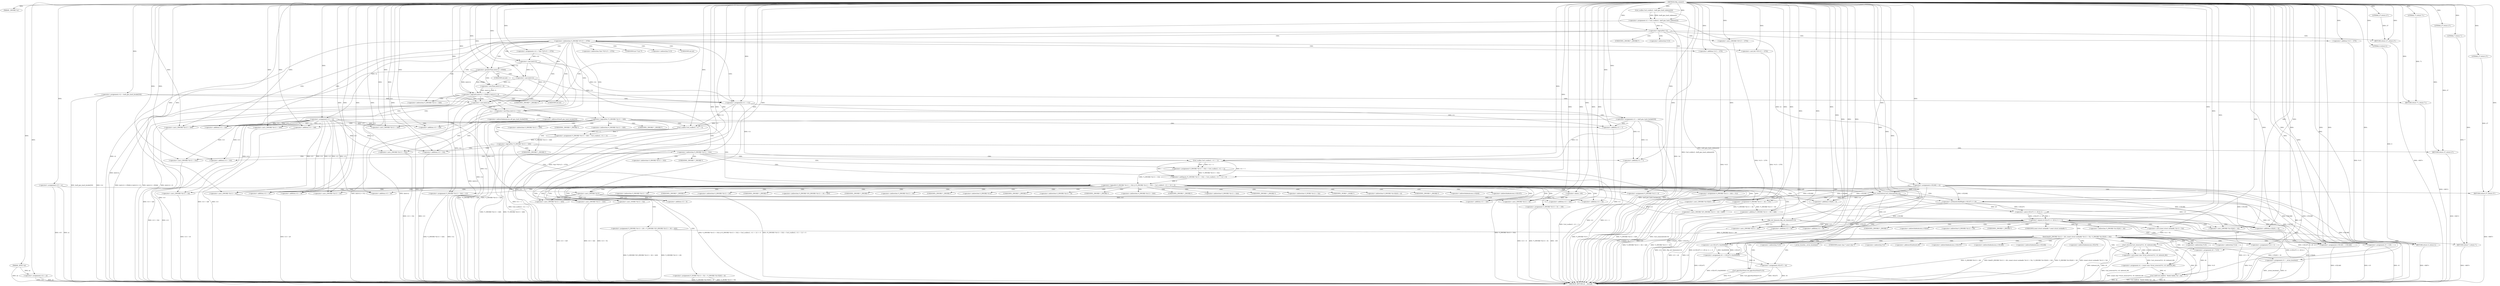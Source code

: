 digraph tftp_connect {  
"1000113" [label = "(METHOD,tftp_connect)" ]
"1000428" [label = "(METHOD_RETURN,int __fastcall)" ]
"1000114" [label = "(PARAM,_DWORD *a1)" ]
"1000115" [label = "(PARAM,_BYTE *a2)" ]
"1000129" [label = "(<operator>.assignment,v15 = a1)" ]
"1000132" [label = "(<operator>.assignment,v14 = a2)" ]
"1000135" [label = "(<operator>.assignment,v12 = &elf_gnu_hash_bucket[30])" ]
"1000141" [label = "(<operator>.assignment,v2 = Curl_ccalloc(1, &elf_gnu_hash_indexes[2]))" ]
"1000143" [label = "(Curl_ccalloc,Curl_ccalloc(1, &elf_gnu_hash_indexes[2]))" ]
"1000149" [label = "(<operator>.assignment,v15[188] = v2)" ]
"1000154" [label = "(<operator>.assignment,v13 = v2)" ]
"1000158" [label = "(<operator>.logicalNot,!v2)" ]
"1000160" [label = "(RETURN,return 27;,return 27;)" ]
"1000161" [label = "(LITERAL,27,return 27;)" ]
"1000164" [label = "(<operator>.cast,(_DWORD *)(*v15 + 1576))" ]
"1000166" [label = "(<operator>.addition,*v15 + 1576)" ]
"1000171" [label = "(<operator>.assignment,v12 = *(int **)(*v15 + 1576))" ]
"1000174" [label = "(<operator>.cast,(int **)(*v15 + 1576))" ]
"1000176" [label = "(<operator>.addition,*v15 + 1576)" ]
"1000181" [label = "(<operator>.logicalOr,(int)v12 > 65464 || (int)v12 < 8)" ]
"1000182" [label = "(<operator>.greaterThan,(int)v12 > 65464)" ]
"1000183" [label = "(<operator>.cast,(int)v12)" ]
"1000187" [label = "(<operator>.lessThan,(int)v12 < 8)" ]
"1000188" [label = "(<operator>.cast,(int)v12)" ]
"1000192" [label = "(RETURN,return 71;,return 71;)" ]
"1000193" [label = "(LITERAL,71,return 71;)" ]
"1000194" [label = "(<operator>.assignment,v11 = v12)" ]
"1000198" [label = "(<operator>.lessThan,(int)v12 < 512)" ]
"1000199" [label = "(<operator>.cast,(int)v12)" ]
"1000203" [label = "(<operator>.assignment,v11 = &elf_gnu_hash_bucket[30])" ]
"1000210" [label = "(<operator>.logicalNot,!*(_DWORD *)(v13 + 328))" ]
"1000212" [label = "(<operator>.cast,(_DWORD *)(v13 + 328))" ]
"1000214" [label = "(<operator>.addition,v13 + 328)" ]
"1000218" [label = "(<operator>.assignment,*(_DWORD *)(v13 + 328) = Curl_ccalloc(1, v11 + 1))" ]
"1000220" [label = "(<operator>.cast,(_DWORD *)(v13 + 328))" ]
"1000222" [label = "(<operator>.addition,v13 + 328)" ]
"1000225" [label = "(Curl_ccalloc,Curl_ccalloc(1, v11 + 1))" ]
"1000227" [label = "(<operator>.addition,v11 + 1)" ]
"1000231" [label = "(<operator>.logicalNot,!*(_DWORD *)(v13 + 328))" ]
"1000233" [label = "(<operator>.cast,(_DWORD *)(v13 + 328))" ]
"1000235" [label = "(<operator>.addition,v13 + 328)" ]
"1000238" [label = "(RETURN,return 27;,return 27;)" ]
"1000239" [label = "(LITERAL,27,return 27;)" ]
"1000241" [label = "(<operator>.logicalOr,*(_DWORD *)(v13 + 332) || (*(_DWORD *)(v13 + 332) = Curl_ccalloc(1, v11 + 1)) != 0)" ]
"1000243" [label = "(<operator>.cast,(_DWORD *)(v13 + 332))" ]
"1000245" [label = "(<operator>.addition,v13 + 332)" ]
"1000248" [label = "(<operator>.notEquals,(*(_DWORD *)(v13 + 332) = Curl_ccalloc(1, v11 + 1)) != 0)" ]
"1000249" [label = "(<operator>.assignment,*(_DWORD *)(v13 + 332) = Curl_ccalloc(1, v11 + 1))" ]
"1000251" [label = "(<operator>.cast,(_DWORD *)(v13 + 332))" ]
"1000253" [label = "(<operator>.addition,v13 + 332)" ]
"1000256" [label = "(Curl_ccalloc,Curl_ccalloc(1, v11 + 1))" ]
"1000258" [label = "(<operator>.addition,v11 + 1)" ]
"1000263" [label = "(Curl_conncontrol,Curl_conncontrol(v15))" ]
"1000265" [label = "(<operator>.assignment,*(_DWORD *)(v13 + 16) = v15)" ]
"1000267" [label = "(<operator>.cast,(_DWORD *)(v13 + 16))" ]
"1000269" [label = "(<operator>.addition,v13 + 16)" ]
"1000273" [label = "(<operator>.assignment,*(_DWORD *)(v13 + 20) = *(_DWORD *)(*(_DWORD *)(v13 + 16) + 420))" ]
"1000275" [label = "(<operator>.cast,(_DWORD *)(v13 + 20))" ]
"1000277" [label = "(<operator>.addition,v13 + 20)" ]
"1000281" [label = "(<operator>.cast,(_DWORD *)(*(_DWORD *)(v13 + 16) + 420))" ]
"1000283" [label = "(<operator>.addition,*(_DWORD *)(v13 + 16) + 420)" ]
"1000285" [label = "(<operator>.cast,(_DWORD *)(v13 + 16))" ]
"1000287" [label = "(<operator>.addition,v13 + 16)" ]
"1000291" [label = "(<operator>.assignment,*(_DWORD *)v13 = 0)" ]
"1000293" [label = "(<operator>.cast,(_DWORD *)v13)" ]
"1000297" [label = "(<operator>.assignment,*(_DWORD *)(v13 + 8) = -100)" ]
"1000299" [label = "(<operator>.cast,(_DWORD *)(v13 + 8))" ]
"1000301" [label = "(<operator>.addition,v13 + 8)" ]
"1000304" [label = "(<operator>.minus,-100)" ]
"1000306" [label = "(<operator>.assignment,*(_DWORD *)(v13 + 320) = 512)" ]
"1000308" [label = "(<operator>.cast,(_DWORD *)(v13 + 320))" ]
"1000310" [label = "(<operator>.addition,v13 + 320)" ]
"1000314" [label = "(<operator>.assignment,*(_DWORD *)(v13 + 324) = v12)" ]
"1000316" [label = "(<operator>.cast,(_DWORD *)(v13 + 324))" ]
"1000318" [label = "(<operator>.addition,v13 + 324)" ]
"1000322" [label = "(<operator>.assignment,*(_WORD *)(v13 + 52) = *(_DWORD *)(v15[20] + 4))" ]
"1000324" [label = "(<operator>.cast,(_WORD *)(v13 + 52))" ]
"1000326" [label = "(<operator>.addition,v13 + 52)" ]
"1000330" [label = "(<operator>.cast,(_DWORD *)(v15[20] + 4))" ]
"1000332" [label = "(<operator>.addition,v15[20] + 4)" ]
"1000337" [label = "(tftp_set_timeouts,tftp_set_timeouts(v13))" ]
"1000340" [label = "(<operator>.equals,((v15[147] >> 25) & 1) == 0)" ]
"1000341" [label = "(<operator>.and,(v15[147] >> 25) & 1)" ]
"1000342" [label = "(<operator>.arithmeticShiftRight,v15[147] >> 25)" ]
"1000351" [label = "(bind,bind(*(_DWORD *)(v13 + 20), (const struct sockaddr *)(v13 + 52), *(_DWORD *)(v15[20] + 16)))" ]
"1000353" [label = "(<operator>.cast,(_DWORD *)(v13 + 20))" ]
"1000355" [label = "(<operator>.addition,v13 + 20)" ]
"1000358" [label = "(<operator>.cast,(const struct sockaddr *)(v13 + 52))" ]
"1000360" [label = "(<operator>.addition,v13 + 52)" ]
"1000364" [label = "(<operator>.cast,(_DWORD *)(v15[20] + 16))" ]
"1000366" [label = "(<operator>.addition,v15[20] + 16)" ]
"1000372" [label = "(<operator>.assignment,v8 = *v15)" ]
"1000376" [label = "(<operator>.assignment,v3 = _errno_location())" ]
"1000379" [label = "(<operator>.assignment,v4 = (const char *)Curl_strerror(*v3, v9, &dword_80))" ]
"1000381" [label = "(<operator>.cast,(const char *)Curl_strerror(*v3, v9, &dword_80))" ]
"1000383" [label = "(Curl_strerror,Curl_strerror(*v3, v9, &dword_80))" ]
"1000389" [label = "(Curl_failf,Curl_failf(v8, \"bind() failed; %s\", v4))" ]
"1000393" [label = "(RETURN,return 7;,return 7;)" ]
"1000394" [label = "(LITERAL,7,return 7;)" ]
"1000395" [label = "(<operator>.assignment,v5 = v15)" ]
"1000398" [label = "(<operator>.assignment,v6 = v15[147] | 0x2000000)" ]
"1000400" [label = "(<operator>.or,v15[147] | 0x2000000)" ]
"1000405" [label = "(<operator>.assignment,v15[148] = v15[148])" ]
"1000412" [label = "(<operator>.assignment,v5[147] = v6)" ]
"1000417" [label = "(Curl_pgrsStartNow,Curl_pgrsStartNow(*v15))" ]
"1000420" [label = "(<operator>.assignment,*v14 = 1)" ]
"1000424" [label = "(RETURN,return 0;,return 0;)" ]
"1000425" [label = "(LITERAL,0,return 0;)" ]
"1000426" [label = "(RETURN,return 27;,return 27;)" ]
"1000427" [label = "(LITERAL,27,return 27;)" ]
"1000163" [label = "(<operator>.indirection,*(_DWORD *)(*v15 + 1576))" ]
"1000165" [label = "(UNKNOWN,_DWORD *,_DWORD *)" ]
"1000167" [label = "(<operator>.indirection,*v15)" ]
"1000173" [label = "(<operator>.indirection,*(int **)(*v15 + 1576))" ]
"1000175" [label = "(UNKNOWN,int **,int **)" ]
"1000177" [label = "(<operator>.indirection,*v15)" ]
"1000184" [label = "(UNKNOWN,int,int)" ]
"1000189" [label = "(UNKNOWN,int,int)" ]
"1000200" [label = "(UNKNOWN,int,int)" ]
"1000205" [label = "(<operator>.addressOf,&elf_gnu_hash_bucket[30])" ]
"1000206" [label = "(<operator>.indirectIndexAccess,elf_gnu_hash_bucket[30])" ]
"1000211" [label = "(<operator>.indirection,*(_DWORD *)(v13 + 328))" ]
"1000213" [label = "(UNKNOWN,_DWORD *,_DWORD *)" ]
"1000219" [label = "(<operator>.indirection,*(_DWORD *)(v13 + 328))" ]
"1000221" [label = "(UNKNOWN,_DWORD *,_DWORD *)" ]
"1000232" [label = "(<operator>.indirection,*(_DWORD *)(v13 + 328))" ]
"1000234" [label = "(UNKNOWN,_DWORD *,_DWORD *)" ]
"1000242" [label = "(<operator>.indirection,*(_DWORD *)(v13 + 332))" ]
"1000244" [label = "(UNKNOWN,_DWORD *,_DWORD *)" ]
"1000250" [label = "(<operator>.indirection,*(_DWORD *)(v13 + 332))" ]
"1000252" [label = "(UNKNOWN,_DWORD *,_DWORD *)" ]
"1000266" [label = "(<operator>.indirection,*(_DWORD *)(v13 + 16))" ]
"1000268" [label = "(UNKNOWN,_DWORD *,_DWORD *)" ]
"1000274" [label = "(<operator>.indirection,*(_DWORD *)(v13 + 20))" ]
"1000276" [label = "(UNKNOWN,_DWORD *,_DWORD *)" ]
"1000280" [label = "(<operator>.indirection,*(_DWORD *)(*(_DWORD *)(v13 + 16) + 420))" ]
"1000282" [label = "(UNKNOWN,_DWORD *,_DWORD *)" ]
"1000284" [label = "(<operator>.indirection,*(_DWORD *)(v13 + 16))" ]
"1000286" [label = "(UNKNOWN,_DWORD *,_DWORD *)" ]
"1000292" [label = "(<operator>.indirection,*(_DWORD *)v13)" ]
"1000294" [label = "(UNKNOWN,_DWORD *,_DWORD *)" ]
"1000298" [label = "(<operator>.indirection,*(_DWORD *)(v13 + 8))" ]
"1000300" [label = "(UNKNOWN,_DWORD *,_DWORD *)" ]
"1000307" [label = "(<operator>.indirection,*(_DWORD *)(v13 + 320))" ]
"1000309" [label = "(UNKNOWN,_DWORD *,_DWORD *)" ]
"1000315" [label = "(<operator>.indirection,*(_DWORD *)(v13 + 324))" ]
"1000317" [label = "(UNKNOWN,_DWORD *,_DWORD *)" ]
"1000323" [label = "(<operator>.indirection,*(_WORD *)(v13 + 52))" ]
"1000325" [label = "(UNKNOWN,_WORD *,_WORD *)" ]
"1000329" [label = "(<operator>.indirection,*(_DWORD *)(v15[20] + 4))" ]
"1000331" [label = "(UNKNOWN,_DWORD *,_DWORD *)" ]
"1000333" [label = "(<operator>.indirectIndexAccess,v15[20])" ]
"1000343" [label = "(<operator>.indirectIndexAccess,v15[147])" ]
"1000352" [label = "(<operator>.indirection,*(_DWORD *)(v13 + 20))" ]
"1000354" [label = "(UNKNOWN,_DWORD *,_DWORD *)" ]
"1000359" [label = "(UNKNOWN,const struct sockaddr *,const struct sockaddr *)" ]
"1000363" [label = "(<operator>.indirection,*(_DWORD *)(v15[20] + 16))" ]
"1000365" [label = "(UNKNOWN,_DWORD *,_DWORD *)" ]
"1000367" [label = "(<operator>.indirectIndexAccess,v15[20])" ]
"1000374" [label = "(<operator>.indirection,*v15)" ]
"1000378" [label = "(_errno_location,_errno_location())" ]
"1000382" [label = "(UNKNOWN,const char *,const char *)" ]
"1000384" [label = "(<operator>.indirection,*v3)" ]
"1000387" [label = "(<operator>.addressOf,&dword_80)" ]
"1000401" [label = "(<operator>.indirectIndexAccess,v15[147])" ]
"1000406" [label = "(<operator>.indirectIndexAccess,v15[148])" ]
"1000409" [label = "(<operator>.indirectIndexAccess,v15[148])" ]
"1000413" [label = "(<operator>.indirectIndexAccess,v5[147])" ]
"1000418" [label = "(<operator>.indirection,*v15)" ]
"1000421" [label = "(<operator>.indirection,*v14)" ]
  "1000238" -> "1000428"  [ label = "DDG: <RET>"] 
  "1000426" -> "1000428"  [ label = "DDG: <RET>"] 
  "1000393" -> "1000428"  [ label = "DDG: <RET>"] 
  "1000424" -> "1000428"  [ label = "DDG: <RET>"] 
  "1000160" -> "1000428"  [ label = "DDG: <RET>"] 
  "1000192" -> "1000428"  [ label = "DDG: <RET>"] 
  "1000181" -> "1000428"  [ label = "DDG: (int)v12 > 65464 || (int)v12 < 8"] 
  "1000166" -> "1000428"  [ label = "DDG: *v15"] 
  "1000135" -> "1000428"  [ label = "DDG: v12"] 
  "1000412" -> "1000428"  [ label = "DDG: v6"] 
  "1000141" -> "1000428"  [ label = "DDG: Curl_ccalloc(1, &elf_gnu_hash_indexes[2])"] 
  "1000341" -> "1000428"  [ label = "DDG: v15[147] >> 25"] 
  "1000372" -> "1000428"  [ label = "DDG: *v15"] 
  "1000203" -> "1000428"  [ label = "DDG: &elf_gnu_hash_bucket[30]"] 
  "1000389" -> "1000428"  [ label = "DDG: Curl_failf(v8, \"bind() failed; %s\", v4)"] 
  "1000306" -> "1000428"  [ label = "DDG: *(_DWORD *)(v13 + 320)"] 
  "1000198" -> "1000428"  [ label = "DDG: (int)v12"] 
  "1000351" -> "1000428"  [ label = "DDG: *(_DWORD *)(v13 + 20)"] 
  "1000164" -> "1000428"  [ label = "DDG: *v15 + 1576"] 
  "1000258" -> "1000428"  [ label = "DDG: v11"] 
  "1000314" -> "1000428"  [ label = "DDG: v12"] 
  "1000337" -> "1000428"  [ label = "DDG: tftp_set_timeouts(v13)"] 
  "1000417" -> "1000428"  [ label = "DDG: Curl_pgrsStartNow(*v15)"] 
  "1000351" -> "1000428"  [ label = "DDG: bind(*(_DWORD *)(v13 + 20), (const struct sockaddr *)(v13 + 52), *(_DWORD *)(v15[20] + 16))"] 
  "1000256" -> "1000428"  [ label = "DDG: v11 + 1"] 
  "1000245" -> "1000428"  [ label = "DDG: v13"] 
  "1000210" -> "1000428"  [ label = "DDG: *(_DWORD *)(v13 + 328)"] 
  "1000322" -> "1000428"  [ label = "DDG: *(_WORD *)(v13 + 52)"] 
  "1000400" -> "1000428"  [ label = "DDG: v15[147]"] 
  "1000389" -> "1000428"  [ label = "DDG: v4"] 
  "1000405" -> "1000428"  [ label = "DDG: v15[148]"] 
  "1000249" -> "1000428"  [ label = "DDG: Curl_ccalloc(1, v11 + 1)"] 
  "1000281" -> "1000428"  [ label = "DDG: *(_DWORD *)(v13 + 16) + 420"] 
  "1000353" -> "1000428"  [ label = "DDG: v13 + 20"] 
  "1000297" -> "1000428"  [ label = "DDG: *(_DWORD *)(v13 + 8)"] 
  "1000129" -> "1000428"  [ label = "DDG: v15"] 
  "1000265" -> "1000428"  [ label = "DDG: v15"] 
  "1000383" -> "1000428"  [ label = "DDG: *v3"] 
  "1000273" -> "1000428"  [ label = "DDG: *(_DWORD *)(v13 + 20)"] 
  "1000135" -> "1000428"  [ label = "DDG: &elf_gnu_hash_bucket[30]"] 
  "1000132" -> "1000428"  [ label = "DDG: a2"] 
  "1000299" -> "1000428"  [ label = "DDG: v13 + 8"] 
  "1000212" -> "1000428"  [ label = "DDG: v13 + 328"] 
  "1000225" -> "1000428"  [ label = "DDG: v11 + 1"] 
  "1000398" -> "1000428"  [ label = "DDG: v15[147] | 0x2000000"] 
  "1000241" -> "1000428"  [ label = "DDG: *(_DWORD *)(v13 + 332) || (*(_DWORD *)(v13 + 332) = Curl_ccalloc(1, v11 + 1)) != 0"] 
  "1000340" -> "1000428"  [ label = "DDG: (v15[147] >> 25) & 1"] 
  "1000182" -> "1000428"  [ label = "DDG: (int)v12"] 
  "1000383" -> "1000428"  [ label = "DDG: &dword_80"] 
  "1000132" -> "1000428"  [ label = "DDG: v14"] 
  "1000291" -> "1000428"  [ label = "DDG: *(_DWORD *)v13"] 
  "1000149" -> "1000428"  [ label = "DDG: v15[188]"] 
  "1000181" -> "1000428"  [ label = "DDG: (int)v12 > 65464"] 
  "1000308" -> "1000428"  [ label = "DDG: v13 + 320"] 
  "1000203" -> "1000428"  [ label = "DDG: v11"] 
  "1000251" -> "1000428"  [ label = "DDG: v13 + 332"] 
  "1000235" -> "1000428"  [ label = "DDG: v13"] 
  "1000154" -> "1000428"  [ label = "DDG: v13"] 
  "1000158" -> "1000428"  [ label = "DDG: !v2"] 
  "1000188" -> "1000428"  [ label = "DDG: v12"] 
  "1000275" -> "1000428"  [ label = "DDG: v13 + 20"] 
  "1000115" -> "1000428"  [ label = "DDG: a2"] 
  "1000263" -> "1000428"  [ label = "DDG: Curl_conncontrol(v15)"] 
  "1000297" -> "1000428"  [ label = "DDG: -100"] 
  "1000366" -> "1000428"  [ label = "DDG: v15[20]"] 
  "1000376" -> "1000428"  [ label = "DDG: _errno_location()"] 
  "1000158" -> "1000428"  [ label = "DDG: v2"] 
  "1000231" -> "1000428"  [ label = "DDG: *(_DWORD *)(v13 + 328)"] 
  "1000360" -> "1000428"  [ label = "DDG: v13"] 
  "1000183" -> "1000428"  [ label = "DDG: v12"] 
  "1000129" -> "1000428"  [ label = "DDG: a1"] 
  "1000241" -> "1000428"  [ label = "DDG: (*(_DWORD *)(v13 + 332) = Curl_ccalloc(1, v11 + 1)) != 0"] 
  "1000342" -> "1000428"  [ label = "DDG: v15[147]"] 
  "1000218" -> "1000428"  [ label = "DDG: Curl_ccalloc(1, v11 + 1)"] 
  "1000364" -> "1000428"  [ label = "DDG: v15[20] + 16"] 
  "1000231" -> "1000428"  [ label = "DDG: !*(_DWORD *)(v13 + 328)"] 
  "1000285" -> "1000428"  [ label = "DDG: v13 + 16"] 
  "1000198" -> "1000428"  [ label = "DDG: (int)v12 < 512"] 
  "1000330" -> "1000428"  [ label = "DDG: v15[20] + 4"] 
  "1000187" -> "1000428"  [ label = "DDG: (int)v12"] 
  "1000314" -> "1000428"  [ label = "DDG: *(_DWORD *)(v13 + 324)"] 
  "1000273" -> "1000428"  [ label = "DDG: *(_DWORD *)(*(_DWORD *)(v13 + 16) + 420)"] 
  "1000199" -> "1000428"  [ label = "DDG: v12"] 
  "1000181" -> "1000428"  [ label = "DDG: (int)v12 < 8"] 
  "1000227" -> "1000428"  [ label = "DDG: v11"] 
  "1000322" -> "1000428"  [ label = "DDG: *(_DWORD *)(v15[20] + 4)"] 
  "1000176" -> "1000428"  [ label = "DDG: *v15"] 
  "1000376" -> "1000428"  [ label = "DDG: v3"] 
  "1000241" -> "1000428"  [ label = "DDG: *(_DWORD *)(v13 + 332)"] 
  "1000174" -> "1000428"  [ label = "DDG: *v15 + 1576"] 
  "1000395" -> "1000428"  [ label = "DDG: v5"] 
  "1000351" -> "1000428"  [ label = "DDG: *(_DWORD *)(v15[20] + 16)"] 
  "1000143" -> "1000428"  [ label = "DDG: &elf_gnu_hash_indexes[2]"] 
  "1000395" -> "1000428"  [ label = "DDG: v15"] 
  "1000171" -> "1000428"  [ label = "DDG: *(int **)(*v15 + 1576)"] 
  "1000381" -> "1000428"  [ label = "DDG: Curl_strerror(*v3, v9, &dword_80)"] 
  "1000210" -> "1000428"  [ label = "DDG: !*(_DWORD *)(v13 + 328)"] 
  "1000283" -> "1000428"  [ label = "DDG: *(_DWORD *)(v13 + 16)"] 
  "1000420" -> "1000428"  [ label = "DDG: *v14"] 
  "1000340" -> "1000428"  [ label = "DDG: ((v15[147] >> 25) & 1) == 0"] 
  "1000253" -> "1000428"  [ label = "DDG: v13"] 
  "1000194" -> "1000428"  [ label = "DDG: v11"] 
  "1000316" -> "1000428"  [ label = "DDG: v13 + 324"] 
  "1000412" -> "1000428"  [ label = "DDG: v5[147]"] 
  "1000324" -> "1000428"  [ label = "DDG: v13 + 52"] 
  "1000379" -> "1000428"  [ label = "DDG: (const char *)Curl_strerror(*v3, v9, &dword_80)"] 
  "1000243" -> "1000428"  [ label = "DDG: v13 + 332"] 
  "1000337" -> "1000428"  [ label = "DDG: v13"] 
  "1000351" -> "1000428"  [ label = "DDG: (const struct sockaddr *)(v13 + 52)"] 
  "1000383" -> "1000428"  [ label = "DDG: v9"] 
  "1000389" -> "1000428"  [ label = "DDG: v8"] 
  "1000233" -> "1000428"  [ label = "DDG: v13 + 328"] 
  "1000332" -> "1000428"  [ label = "DDG: v15[20]"] 
  "1000417" -> "1000428"  [ label = "DDG: *v15"] 
  "1000358" -> "1000428"  [ label = "DDG: v13 + 52"] 
  "1000113" -> "1000114"  [ label = "DDG: "] 
  "1000113" -> "1000115"  [ label = "DDG: "] 
  "1000113" -> "1000129"  [ label = "DDG: "] 
  "1000115" -> "1000132"  [ label = "DDG: a2"] 
  "1000113" -> "1000132"  [ label = "DDG: "] 
  "1000113" -> "1000135"  [ label = "DDG: "] 
  "1000143" -> "1000141"  [ label = "DDG: 1"] 
  "1000143" -> "1000141"  [ label = "DDG: &elf_gnu_hash_indexes[2]"] 
  "1000113" -> "1000141"  [ label = "DDG: "] 
  "1000113" -> "1000143"  [ label = "DDG: "] 
  "1000141" -> "1000149"  [ label = "DDG: v2"] 
  "1000113" -> "1000149"  [ label = "DDG: "] 
  "1000113" -> "1000154"  [ label = "DDG: "] 
  "1000141" -> "1000154"  [ label = "DDG: v2"] 
  "1000113" -> "1000158"  [ label = "DDG: "] 
  "1000141" -> "1000158"  [ label = "DDG: v2"] 
  "1000161" -> "1000160"  [ label = "DDG: 27"] 
  "1000113" -> "1000160"  [ label = "DDG: "] 
  "1000113" -> "1000161"  [ label = "DDG: "] 
  "1000113" -> "1000164"  [ label = "DDG: "] 
  "1000113" -> "1000166"  [ label = "DDG: "] 
  "1000113" -> "1000171"  [ label = "DDG: "] 
  "1000113" -> "1000174"  [ label = "DDG: "] 
  "1000113" -> "1000176"  [ label = "DDG: "] 
  "1000182" -> "1000181"  [ label = "DDG: (int)v12"] 
  "1000182" -> "1000181"  [ label = "DDG: 65464"] 
  "1000183" -> "1000182"  [ label = "DDG: v12"] 
  "1000171" -> "1000183"  [ label = "DDG: v12"] 
  "1000113" -> "1000183"  [ label = "DDG: "] 
  "1000113" -> "1000182"  [ label = "DDG: "] 
  "1000187" -> "1000181"  [ label = "DDG: (int)v12"] 
  "1000187" -> "1000181"  [ label = "DDG: 8"] 
  "1000188" -> "1000187"  [ label = "DDG: v12"] 
  "1000183" -> "1000188"  [ label = "DDG: v12"] 
  "1000113" -> "1000188"  [ label = "DDG: "] 
  "1000113" -> "1000187"  [ label = "DDG: "] 
  "1000193" -> "1000192"  [ label = "DDG: 71"] 
  "1000113" -> "1000192"  [ label = "DDG: "] 
  "1000113" -> "1000193"  [ label = "DDG: "] 
  "1000135" -> "1000194"  [ label = "DDG: v12"] 
  "1000188" -> "1000194"  [ label = "DDG: v12"] 
  "1000183" -> "1000194"  [ label = "DDG: v12"] 
  "1000113" -> "1000194"  [ label = "DDG: "] 
  "1000199" -> "1000198"  [ label = "DDG: v12"] 
  "1000113" -> "1000199"  [ label = "DDG: "] 
  "1000135" -> "1000199"  [ label = "DDG: v12"] 
  "1000188" -> "1000199"  [ label = "DDG: v12"] 
  "1000183" -> "1000199"  [ label = "DDG: v12"] 
  "1000113" -> "1000198"  [ label = "DDG: "] 
  "1000113" -> "1000203"  [ label = "DDG: "] 
  "1000154" -> "1000212"  [ label = "DDG: v13"] 
  "1000113" -> "1000212"  [ label = "DDG: "] 
  "1000154" -> "1000214"  [ label = "DDG: v13"] 
  "1000113" -> "1000214"  [ label = "DDG: "] 
  "1000225" -> "1000218"  [ label = "DDG: 1"] 
  "1000225" -> "1000218"  [ label = "DDG: v11 + 1"] 
  "1000113" -> "1000220"  [ label = "DDG: "] 
  "1000154" -> "1000220"  [ label = "DDG: v13"] 
  "1000113" -> "1000222"  [ label = "DDG: "] 
  "1000154" -> "1000222"  [ label = "DDG: v13"] 
  "1000113" -> "1000225"  [ label = "DDG: "] 
  "1000203" -> "1000225"  [ label = "DDG: v11"] 
  "1000194" -> "1000225"  [ label = "DDG: v11"] 
  "1000203" -> "1000227"  [ label = "DDG: v11"] 
  "1000194" -> "1000227"  [ label = "DDG: v11"] 
  "1000113" -> "1000227"  [ label = "DDG: "] 
  "1000218" -> "1000231"  [ label = "DDG: *(_DWORD *)(v13 + 328)"] 
  "1000113" -> "1000233"  [ label = "DDG: "] 
  "1000154" -> "1000233"  [ label = "DDG: v13"] 
  "1000113" -> "1000235"  [ label = "DDG: "] 
  "1000154" -> "1000235"  [ label = "DDG: v13"] 
  "1000239" -> "1000238"  [ label = "DDG: 27"] 
  "1000113" -> "1000238"  [ label = "DDG: "] 
  "1000113" -> "1000239"  [ label = "DDG: "] 
  "1000249" -> "1000241"  [ label = "DDG: *(_DWORD *)(v13 + 332)"] 
  "1000113" -> "1000243"  [ label = "DDG: "] 
  "1000154" -> "1000243"  [ label = "DDG: v13"] 
  "1000113" -> "1000245"  [ label = "DDG: "] 
  "1000154" -> "1000245"  [ label = "DDG: v13"] 
  "1000248" -> "1000241"  [ label = "DDG: 0"] 
  "1000249" -> "1000248"  [ label = "DDG: *(_DWORD *)(v13 + 332)"] 
  "1000256" -> "1000248"  [ label = "DDG: 1"] 
  "1000256" -> "1000248"  [ label = "DDG: v11 + 1"] 
  "1000113" -> "1000251"  [ label = "DDG: "] 
  "1000154" -> "1000251"  [ label = "DDG: v13"] 
  "1000113" -> "1000253"  [ label = "DDG: "] 
  "1000154" -> "1000253"  [ label = "DDG: v13"] 
  "1000256" -> "1000249"  [ label = "DDG: 1"] 
  "1000256" -> "1000249"  [ label = "DDG: v11 + 1"] 
  "1000113" -> "1000256"  [ label = "DDG: "] 
  "1000203" -> "1000256"  [ label = "DDG: v11"] 
  "1000194" -> "1000256"  [ label = "DDG: v11"] 
  "1000203" -> "1000258"  [ label = "DDG: v11"] 
  "1000194" -> "1000258"  [ label = "DDG: v11"] 
  "1000113" -> "1000258"  [ label = "DDG: "] 
  "1000113" -> "1000248"  [ label = "DDG: "] 
  "1000129" -> "1000263"  [ label = "DDG: v15"] 
  "1000149" -> "1000263"  [ label = "DDG: v15[188]"] 
  "1000113" -> "1000263"  [ label = "DDG: "] 
  "1000149" -> "1000265"  [ label = "DDG: v15[188]"] 
  "1000263" -> "1000265"  [ label = "DDG: v15"] 
  "1000113" -> "1000265"  [ label = "DDG: "] 
  "1000113" -> "1000267"  [ label = "DDG: "] 
  "1000154" -> "1000267"  [ label = "DDG: v13"] 
  "1000113" -> "1000269"  [ label = "DDG: "] 
  "1000154" -> "1000269"  [ label = "DDG: v13"] 
  "1000113" -> "1000275"  [ label = "DDG: "] 
  "1000154" -> "1000275"  [ label = "DDG: v13"] 
  "1000113" -> "1000277"  [ label = "DDG: "] 
  "1000154" -> "1000277"  [ label = "DDG: v13"] 
  "1000265" -> "1000281"  [ label = "DDG: *(_DWORD *)(v13 + 16)"] 
  "1000113" -> "1000281"  [ label = "DDG: "] 
  "1000265" -> "1000283"  [ label = "DDG: *(_DWORD *)(v13 + 16)"] 
  "1000113" -> "1000285"  [ label = "DDG: "] 
  "1000154" -> "1000285"  [ label = "DDG: v13"] 
  "1000113" -> "1000287"  [ label = "DDG: "] 
  "1000154" -> "1000287"  [ label = "DDG: v13"] 
  "1000113" -> "1000283"  [ label = "DDG: "] 
  "1000113" -> "1000291"  [ label = "DDG: "] 
  "1000113" -> "1000293"  [ label = "DDG: "] 
  "1000154" -> "1000293"  [ label = "DDG: v13"] 
  "1000304" -> "1000297"  [ label = "DDG: 100"] 
  "1000293" -> "1000299"  [ label = "DDG: v13"] 
  "1000113" -> "1000299"  [ label = "DDG: "] 
  "1000293" -> "1000301"  [ label = "DDG: v13"] 
  "1000113" -> "1000301"  [ label = "DDG: "] 
  "1000113" -> "1000304"  [ label = "DDG: "] 
  "1000113" -> "1000306"  [ label = "DDG: "] 
  "1000113" -> "1000308"  [ label = "DDG: "] 
  "1000293" -> "1000308"  [ label = "DDG: v13"] 
  "1000113" -> "1000310"  [ label = "DDG: "] 
  "1000293" -> "1000310"  [ label = "DDG: v13"] 
  "1000199" -> "1000314"  [ label = "DDG: v12"] 
  "1000113" -> "1000314"  [ label = "DDG: "] 
  "1000113" -> "1000316"  [ label = "DDG: "] 
  "1000293" -> "1000316"  [ label = "DDG: v13"] 
  "1000113" -> "1000318"  [ label = "DDG: "] 
  "1000293" -> "1000318"  [ label = "DDG: v13"] 
  "1000113" -> "1000324"  [ label = "DDG: "] 
  "1000293" -> "1000324"  [ label = "DDG: v13"] 
  "1000113" -> "1000326"  [ label = "DDG: "] 
  "1000293" -> "1000326"  [ label = "DDG: v13"] 
  "1000149" -> "1000330"  [ label = "DDG: v15[188]"] 
  "1000263" -> "1000330"  [ label = "DDG: v15"] 
  "1000113" -> "1000330"  [ label = "DDG: "] 
  "1000149" -> "1000332"  [ label = "DDG: v15[188]"] 
  "1000263" -> "1000332"  [ label = "DDG: v15"] 
  "1000113" -> "1000332"  [ label = "DDG: "] 
  "1000113" -> "1000337"  [ label = "DDG: "] 
  "1000293" -> "1000337"  [ label = "DDG: v13"] 
  "1000341" -> "1000340"  [ label = "DDG: v15[147] >> 25"] 
  "1000341" -> "1000340"  [ label = "DDG: 1"] 
  "1000342" -> "1000341"  [ label = "DDG: v15[147]"] 
  "1000342" -> "1000341"  [ label = "DDG: 25"] 
  "1000149" -> "1000342"  [ label = "DDG: v15[188]"] 
  "1000263" -> "1000342"  [ label = "DDG: v15"] 
  "1000113" -> "1000342"  [ label = "DDG: "] 
  "1000113" -> "1000341"  [ label = "DDG: "] 
  "1000113" -> "1000340"  [ label = "DDG: "] 
  "1000273" -> "1000351"  [ label = "DDG: *(_DWORD *)(v13 + 20)"] 
  "1000337" -> "1000353"  [ label = "DDG: v13"] 
  "1000113" -> "1000353"  [ label = "DDG: "] 
  "1000337" -> "1000355"  [ label = "DDG: v13"] 
  "1000113" -> "1000355"  [ label = "DDG: "] 
  "1000358" -> "1000351"  [ label = "DDG: v13 + 52"] 
  "1000113" -> "1000358"  [ label = "DDG: "] 
  "1000337" -> "1000358"  [ label = "DDG: v13"] 
  "1000113" -> "1000360"  [ label = "DDG: "] 
  "1000337" -> "1000360"  [ label = "DDG: v13"] 
  "1000149" -> "1000364"  [ label = "DDG: v15[188]"] 
  "1000263" -> "1000364"  [ label = "DDG: v15"] 
  "1000113" -> "1000364"  [ label = "DDG: "] 
  "1000149" -> "1000366"  [ label = "DDG: v15[188]"] 
  "1000263" -> "1000366"  [ label = "DDG: v15"] 
  "1000113" -> "1000366"  [ label = "DDG: "] 
  "1000113" -> "1000372"  [ label = "DDG: "] 
  "1000113" -> "1000376"  [ label = "DDG: "] 
  "1000381" -> "1000379"  [ label = "DDG: Curl_strerror(*v3, v9, &dword_80)"] 
  "1000113" -> "1000379"  [ label = "DDG: "] 
  "1000383" -> "1000381"  [ label = "DDG: *v3"] 
  "1000383" -> "1000381"  [ label = "DDG: v9"] 
  "1000383" -> "1000381"  [ label = "DDG: &dword_80"] 
  "1000113" -> "1000383"  [ label = "DDG: "] 
  "1000372" -> "1000389"  [ label = "DDG: v8"] 
  "1000113" -> "1000389"  [ label = "DDG: "] 
  "1000379" -> "1000389"  [ label = "DDG: v4"] 
  "1000394" -> "1000393"  [ label = "DDG: 7"] 
  "1000113" -> "1000393"  [ label = "DDG: "] 
  "1000113" -> "1000394"  [ label = "DDG: "] 
  "1000149" -> "1000395"  [ label = "DDG: v15[188]"] 
  "1000342" -> "1000395"  [ label = "DDG: v15[147]"] 
  "1000113" -> "1000395"  [ label = "DDG: "] 
  "1000263" -> "1000395"  [ label = "DDG: v15"] 
  "1000400" -> "1000398"  [ label = "DDG: v15[147]"] 
  "1000400" -> "1000398"  [ label = "DDG: 0x2000000"] 
  "1000113" -> "1000398"  [ label = "DDG: "] 
  "1000342" -> "1000400"  [ label = "DDG: v15[147]"] 
  "1000149" -> "1000400"  [ label = "DDG: v15[188]"] 
  "1000113" -> "1000400"  [ label = "DDG: "] 
  "1000263" -> "1000400"  [ label = "DDG: v15"] 
  "1000149" -> "1000405"  [ label = "DDG: v15[188]"] 
  "1000342" -> "1000405"  [ label = "DDG: v15[147]"] 
  "1000113" -> "1000405"  [ label = "DDG: "] 
  "1000263" -> "1000405"  [ label = "DDG: v15"] 
  "1000398" -> "1000412"  [ label = "DDG: v6"] 
  "1000113" -> "1000412"  [ label = "DDG: "] 
  "1000113" -> "1000420"  [ label = "DDG: "] 
  "1000425" -> "1000424"  [ label = "DDG: 0"] 
  "1000113" -> "1000424"  [ label = "DDG: "] 
  "1000113" -> "1000425"  [ label = "DDG: "] 
  "1000427" -> "1000426"  [ label = "DDG: 27"] 
  "1000113" -> "1000426"  [ label = "DDG: "] 
  "1000113" -> "1000427"  [ label = "DDG: "] 
  "1000158" -> "1000160"  [ label = "CDG: "] 
  "1000158" -> "1000167"  [ label = "CDG: "] 
  "1000158" -> "1000166"  [ label = "CDG: "] 
  "1000158" -> "1000165"  [ label = "CDG: "] 
  "1000158" -> "1000164"  [ label = "CDG: "] 
  "1000158" -> "1000163"  [ label = "CDG: "] 
  "1000163" -> "1000176"  [ label = "CDG: "] 
  "1000163" -> "1000175"  [ label = "CDG: "] 
  "1000163" -> "1000174"  [ label = "CDG: "] 
  "1000163" -> "1000173"  [ label = "CDG: "] 
  "1000163" -> "1000171"  [ label = "CDG: "] 
  "1000163" -> "1000184"  [ label = "CDG: "] 
  "1000163" -> "1000183"  [ label = "CDG: "] 
  "1000163" -> "1000182"  [ label = "CDG: "] 
  "1000163" -> "1000181"  [ label = "CDG: "] 
  "1000163" -> "1000177"  [ label = "CDG: "] 
  "1000163" -> "1000200"  [ label = "CDG: "] 
  "1000163" -> "1000199"  [ label = "CDG: "] 
  "1000163" -> "1000198"  [ label = "CDG: "] 
  "1000163" -> "1000194"  [ label = "CDG: "] 
  "1000163" -> "1000214"  [ label = "CDG: "] 
  "1000163" -> "1000213"  [ label = "CDG: "] 
  "1000163" -> "1000212"  [ label = "CDG: "] 
  "1000163" -> "1000211"  [ label = "CDG: "] 
  "1000163" -> "1000210"  [ label = "CDG: "] 
  "1000181" -> "1000192"  [ label = "CDG: "] 
  "1000181" -> "1000200"  [ label = "CDG: "] 
  "1000181" -> "1000199"  [ label = "CDG: "] 
  "1000181" -> "1000198"  [ label = "CDG: "] 
  "1000181" -> "1000194"  [ label = "CDG: "] 
  "1000181" -> "1000214"  [ label = "CDG: "] 
  "1000181" -> "1000213"  [ label = "CDG: "] 
  "1000181" -> "1000212"  [ label = "CDG: "] 
  "1000181" -> "1000211"  [ label = "CDG: "] 
  "1000181" -> "1000210"  [ label = "CDG: "] 
  "1000182" -> "1000189"  [ label = "CDG: "] 
  "1000182" -> "1000188"  [ label = "CDG: "] 
  "1000182" -> "1000187"  [ label = "CDG: "] 
  "1000198" -> "1000206"  [ label = "CDG: "] 
  "1000198" -> "1000205"  [ label = "CDG: "] 
  "1000198" -> "1000203"  [ label = "CDG: "] 
  "1000210" -> "1000222"  [ label = "CDG: "] 
  "1000210" -> "1000221"  [ label = "CDG: "] 
  "1000210" -> "1000220"  [ label = "CDG: "] 
  "1000210" -> "1000219"  [ label = "CDG: "] 
  "1000210" -> "1000218"  [ label = "CDG: "] 
  "1000210" -> "1000235"  [ label = "CDG: "] 
  "1000210" -> "1000234"  [ label = "CDG: "] 
  "1000210" -> "1000233"  [ label = "CDG: "] 
  "1000210" -> "1000232"  [ label = "CDG: "] 
  "1000210" -> "1000231"  [ label = "CDG: "] 
  "1000210" -> "1000227"  [ label = "CDG: "] 
  "1000210" -> "1000225"  [ label = "CDG: "] 
  "1000210" -> "1000245"  [ label = "CDG: "] 
  "1000210" -> "1000244"  [ label = "CDG: "] 
  "1000210" -> "1000243"  [ label = "CDG: "] 
  "1000210" -> "1000242"  [ label = "CDG: "] 
  "1000210" -> "1000241"  [ label = "CDG: "] 
  "1000231" -> "1000238"  [ label = "CDG: "] 
  "1000231" -> "1000245"  [ label = "CDG: "] 
  "1000231" -> "1000244"  [ label = "CDG: "] 
  "1000231" -> "1000243"  [ label = "CDG: "] 
  "1000231" -> "1000242"  [ label = "CDG: "] 
  "1000231" -> "1000241"  [ label = "CDG: "] 
  "1000241" -> "1000426"  [ label = "CDG: "] 
  "1000241" -> "1000269"  [ label = "CDG: "] 
  "1000241" -> "1000268"  [ label = "CDG: "] 
  "1000241" -> "1000267"  [ label = "CDG: "] 
  "1000241" -> "1000266"  [ label = "CDG: "] 
  "1000241" -> "1000265"  [ label = "CDG: "] 
  "1000241" -> "1000263"  [ label = "CDG: "] 
  "1000241" -> "1000287"  [ label = "CDG: "] 
  "1000241" -> "1000286"  [ label = "CDG: "] 
  "1000241" -> "1000285"  [ label = "CDG: "] 
  "1000241" -> "1000284"  [ label = "CDG: "] 
  "1000241" -> "1000283"  [ label = "CDG: "] 
  "1000241" -> "1000282"  [ label = "CDG: "] 
  "1000241" -> "1000281"  [ label = "CDG: "] 
  "1000241" -> "1000280"  [ label = "CDG: "] 
  "1000241" -> "1000277"  [ label = "CDG: "] 
  "1000241" -> "1000276"  [ label = "CDG: "] 
  "1000241" -> "1000275"  [ label = "CDG: "] 
  "1000241" -> "1000274"  [ label = "CDG: "] 
  "1000241" -> "1000273"  [ label = "CDG: "] 
  "1000241" -> "1000304"  [ label = "CDG: "] 
  "1000241" -> "1000301"  [ label = "CDG: "] 
  "1000241" -> "1000300"  [ label = "CDG: "] 
  "1000241" -> "1000299"  [ label = "CDG: "] 
  "1000241" -> "1000298"  [ label = "CDG: "] 
  "1000241" -> "1000297"  [ label = "CDG: "] 
  "1000241" -> "1000294"  [ label = "CDG: "] 
  "1000241" -> "1000293"  [ label = "CDG: "] 
  "1000241" -> "1000292"  [ label = "CDG: "] 
  "1000241" -> "1000291"  [ label = "CDG: "] 
  "1000241" -> "1000318"  [ label = "CDG: "] 
  "1000241" -> "1000317"  [ label = "CDG: "] 
  "1000241" -> "1000316"  [ label = "CDG: "] 
  "1000241" -> "1000315"  [ label = "CDG: "] 
  "1000241" -> "1000314"  [ label = "CDG: "] 
  "1000241" -> "1000310"  [ label = "CDG: "] 
  "1000241" -> "1000309"  [ label = "CDG: "] 
  "1000241" -> "1000308"  [ label = "CDG: "] 
  "1000241" -> "1000307"  [ label = "CDG: "] 
  "1000241" -> "1000306"  [ label = "CDG: "] 
  "1000241" -> "1000333"  [ label = "CDG: "] 
  "1000241" -> "1000332"  [ label = "CDG: "] 
  "1000241" -> "1000331"  [ label = "CDG: "] 
  "1000241" -> "1000330"  [ label = "CDG: "] 
  "1000241" -> "1000329"  [ label = "CDG: "] 
  "1000241" -> "1000326"  [ label = "CDG: "] 
  "1000241" -> "1000325"  [ label = "CDG: "] 
  "1000241" -> "1000324"  [ label = "CDG: "] 
  "1000241" -> "1000323"  [ label = "CDG: "] 
  "1000241" -> "1000322"  [ label = "CDG: "] 
  "1000241" -> "1000343"  [ label = "CDG: "] 
  "1000241" -> "1000342"  [ label = "CDG: "] 
  "1000241" -> "1000341"  [ label = "CDG: "] 
  "1000241" -> "1000340"  [ label = "CDG: "] 
  "1000241" -> "1000337"  [ label = "CDG: "] 
  "1000242" -> "1000256"  [ label = "CDG: "] 
  "1000242" -> "1000253"  [ label = "CDG: "] 
  "1000242" -> "1000252"  [ label = "CDG: "] 
  "1000242" -> "1000251"  [ label = "CDG: "] 
  "1000242" -> "1000250"  [ label = "CDG: "] 
  "1000242" -> "1000249"  [ label = "CDG: "] 
  "1000242" -> "1000248"  [ label = "CDG: "] 
  "1000242" -> "1000258"  [ label = "CDG: "] 
  "1000340" -> "1000424"  [ label = "CDG: "] 
  "1000340" -> "1000421"  [ label = "CDG: "] 
  "1000340" -> "1000420"  [ label = "CDG: "] 
  "1000340" -> "1000418"  [ label = "CDG: "] 
  "1000340" -> "1000417"  [ label = "CDG: "] 
  "1000340" -> "1000352"  [ label = "CDG: "] 
  "1000340" -> "1000351"  [ label = "CDG: "] 
  "1000340" -> "1000367"  [ label = "CDG: "] 
  "1000340" -> "1000366"  [ label = "CDG: "] 
  "1000340" -> "1000365"  [ label = "CDG: "] 
  "1000340" -> "1000364"  [ label = "CDG: "] 
  "1000340" -> "1000363"  [ label = "CDG: "] 
  "1000340" -> "1000360"  [ label = "CDG: "] 
  "1000340" -> "1000359"  [ label = "CDG: "] 
  "1000340" -> "1000358"  [ label = "CDG: "] 
  "1000340" -> "1000355"  [ label = "CDG: "] 
  "1000340" -> "1000354"  [ label = "CDG: "] 
  "1000340" -> "1000353"  [ label = "CDG: "] 
  "1000351" -> "1000424"  [ label = "CDG: "] 
  "1000351" -> "1000421"  [ label = "CDG: "] 
  "1000351" -> "1000420"  [ label = "CDG: "] 
  "1000351" -> "1000418"  [ label = "CDG: "] 
  "1000351" -> "1000417"  [ label = "CDG: "] 
  "1000351" -> "1000384"  [ label = "CDG: "] 
  "1000351" -> "1000383"  [ label = "CDG: "] 
  "1000351" -> "1000382"  [ label = "CDG: "] 
  "1000351" -> "1000381"  [ label = "CDG: "] 
  "1000351" -> "1000379"  [ label = "CDG: "] 
  "1000351" -> "1000378"  [ label = "CDG: "] 
  "1000351" -> "1000376"  [ label = "CDG: "] 
  "1000351" -> "1000374"  [ label = "CDG: "] 
  "1000351" -> "1000372"  [ label = "CDG: "] 
  "1000351" -> "1000400"  [ label = "CDG: "] 
  "1000351" -> "1000398"  [ label = "CDG: "] 
  "1000351" -> "1000395"  [ label = "CDG: "] 
  "1000351" -> "1000393"  [ label = "CDG: "] 
  "1000351" -> "1000389"  [ label = "CDG: "] 
  "1000351" -> "1000387"  [ label = "CDG: "] 
  "1000351" -> "1000413"  [ label = "CDG: "] 
  "1000351" -> "1000412"  [ label = "CDG: "] 
  "1000351" -> "1000409"  [ label = "CDG: "] 
  "1000351" -> "1000406"  [ label = "CDG: "] 
  "1000351" -> "1000405"  [ label = "CDG: "] 
  "1000351" -> "1000401"  [ label = "CDG: "] 
}
